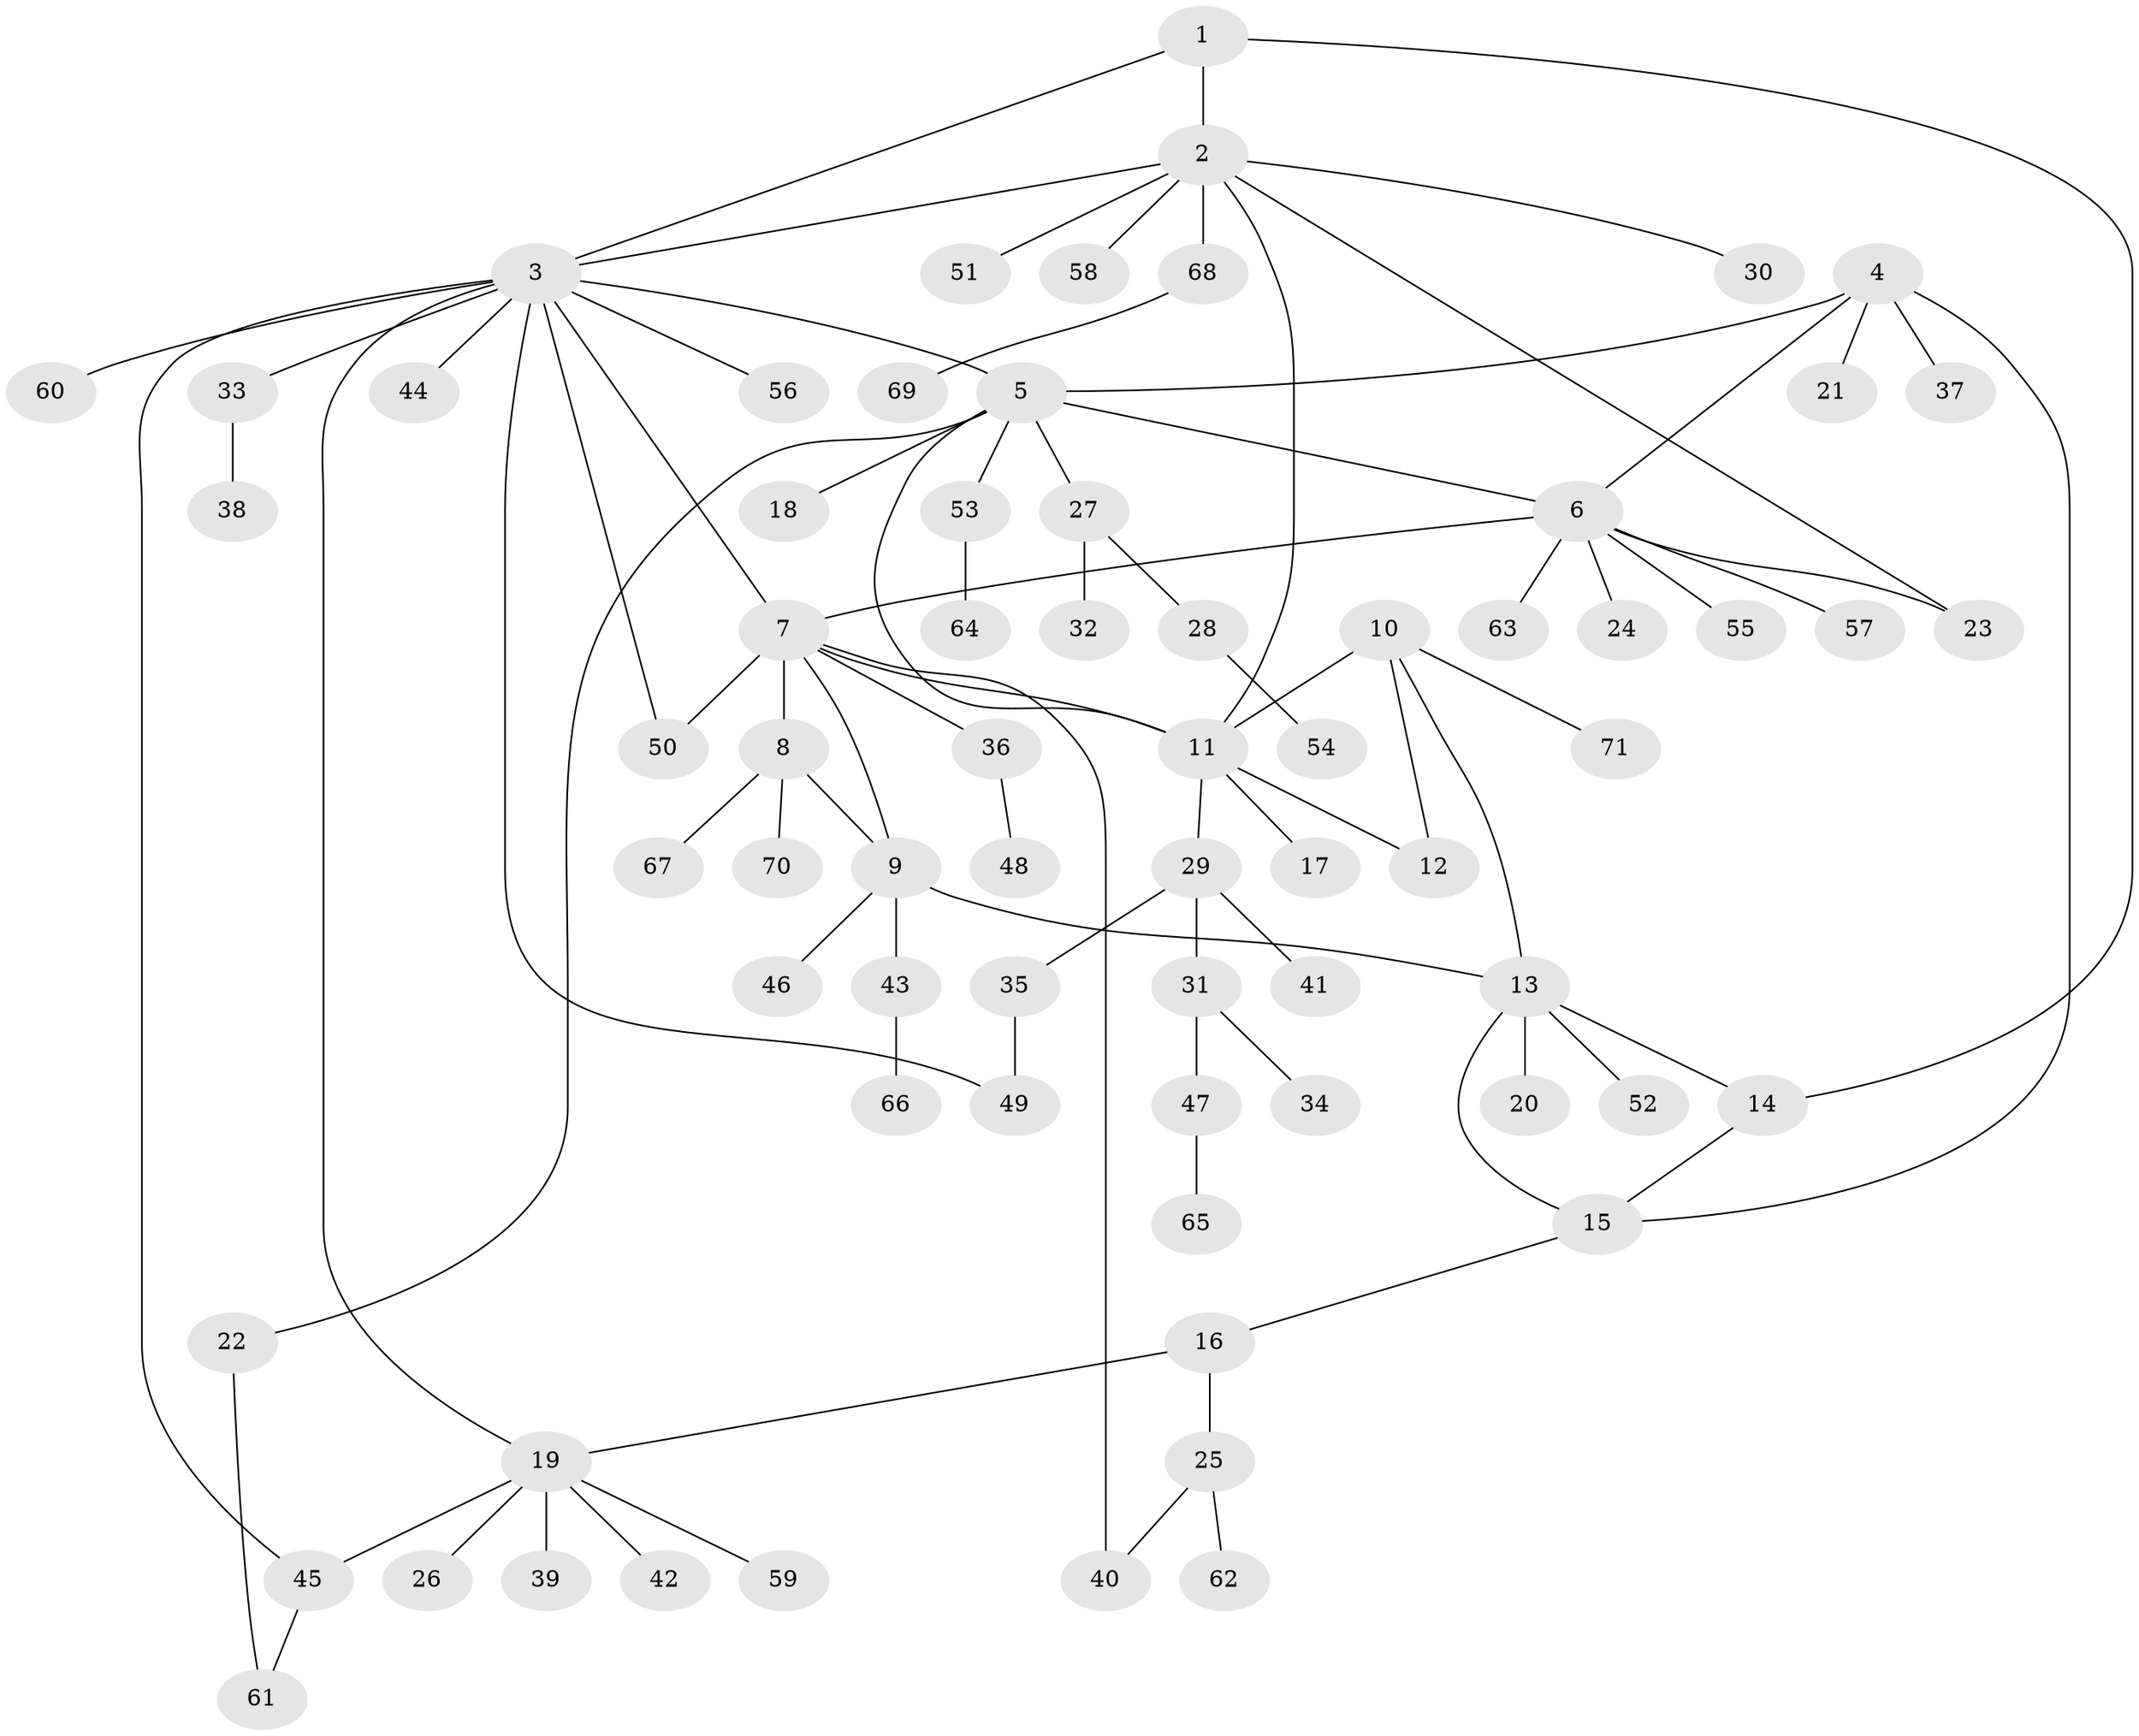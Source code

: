 // Generated by graph-tools (version 1.1) at 2025/11/02/27/25 16:11:34]
// undirected, 71 vertices, 88 edges
graph export_dot {
graph [start="1"]
  node [color=gray90,style=filled];
  1;
  2;
  3;
  4;
  5;
  6;
  7;
  8;
  9;
  10;
  11;
  12;
  13;
  14;
  15;
  16;
  17;
  18;
  19;
  20;
  21;
  22;
  23;
  24;
  25;
  26;
  27;
  28;
  29;
  30;
  31;
  32;
  33;
  34;
  35;
  36;
  37;
  38;
  39;
  40;
  41;
  42;
  43;
  44;
  45;
  46;
  47;
  48;
  49;
  50;
  51;
  52;
  53;
  54;
  55;
  56;
  57;
  58;
  59;
  60;
  61;
  62;
  63;
  64;
  65;
  66;
  67;
  68;
  69;
  70;
  71;
  1 -- 2;
  1 -- 3;
  1 -- 14;
  2 -- 3;
  2 -- 11;
  2 -- 23;
  2 -- 30;
  2 -- 51;
  2 -- 58;
  2 -- 68;
  3 -- 5;
  3 -- 7;
  3 -- 19;
  3 -- 33;
  3 -- 44;
  3 -- 45;
  3 -- 49;
  3 -- 50;
  3 -- 56;
  3 -- 60;
  4 -- 5;
  4 -- 6;
  4 -- 15;
  4 -- 21;
  4 -- 37;
  5 -- 6;
  5 -- 11;
  5 -- 18;
  5 -- 22;
  5 -- 27;
  5 -- 53;
  6 -- 7;
  6 -- 23;
  6 -- 24;
  6 -- 55;
  6 -- 57;
  6 -- 63;
  7 -- 8;
  7 -- 9;
  7 -- 11;
  7 -- 36;
  7 -- 40;
  7 -- 50;
  8 -- 9;
  8 -- 67;
  8 -- 70;
  9 -- 13;
  9 -- 43;
  9 -- 46;
  10 -- 11;
  10 -- 12;
  10 -- 13;
  10 -- 71;
  11 -- 12;
  11 -- 17;
  11 -- 29;
  13 -- 14;
  13 -- 15;
  13 -- 20;
  13 -- 52;
  14 -- 15;
  15 -- 16;
  16 -- 19;
  16 -- 25;
  19 -- 26;
  19 -- 39;
  19 -- 42;
  19 -- 45;
  19 -- 59;
  22 -- 61;
  25 -- 40;
  25 -- 62;
  27 -- 28;
  27 -- 32;
  28 -- 54;
  29 -- 31;
  29 -- 35;
  29 -- 41;
  31 -- 34;
  31 -- 47;
  33 -- 38;
  35 -- 49;
  36 -- 48;
  43 -- 66;
  45 -- 61;
  47 -- 65;
  53 -- 64;
  68 -- 69;
}
